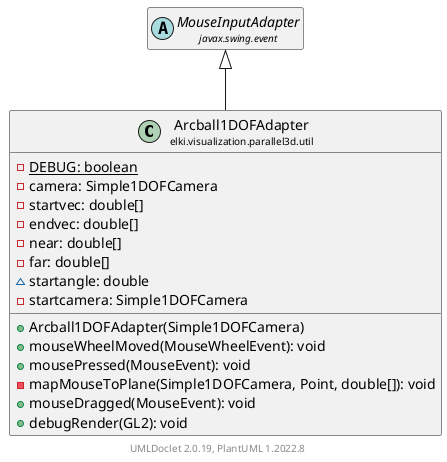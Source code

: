 @startuml
    remove .*\.(Instance|Par|Parameterizer|Factory)$
    set namespaceSeparator none
    hide empty fields
    hide empty methods

    class "<size:14>Arcball1DOFAdapter\n<size:10>elki.visualization.parallel3d.util" as elki.visualization.parallel3d.util.Arcball1DOFAdapter [[Arcball1DOFAdapter.html]] {
        {static} -DEBUG: boolean
        -camera: Simple1DOFCamera
        -startvec: double[]
        -endvec: double[]
        -near: double[]
        -far: double[]
        ~startangle: double
        -startcamera: Simple1DOFCamera
        +Arcball1DOFAdapter(Simple1DOFCamera)
        +mouseWheelMoved(MouseWheelEvent): void
        +mousePressed(MouseEvent): void
        -mapMouseToPlane(Simple1DOFCamera, Point, double[]): void
        +mouseDragged(MouseEvent): void
        +debugRender(GL2): void
    }

    abstract class "<size:14>MouseInputAdapter\n<size:10>javax.swing.event" as javax.swing.event.MouseInputAdapter

    javax.swing.event.MouseInputAdapter <|-- elki.visualization.parallel3d.util.Arcball1DOFAdapter

    center footer UMLDoclet 2.0.19, PlantUML 1.2022.8
@enduml
